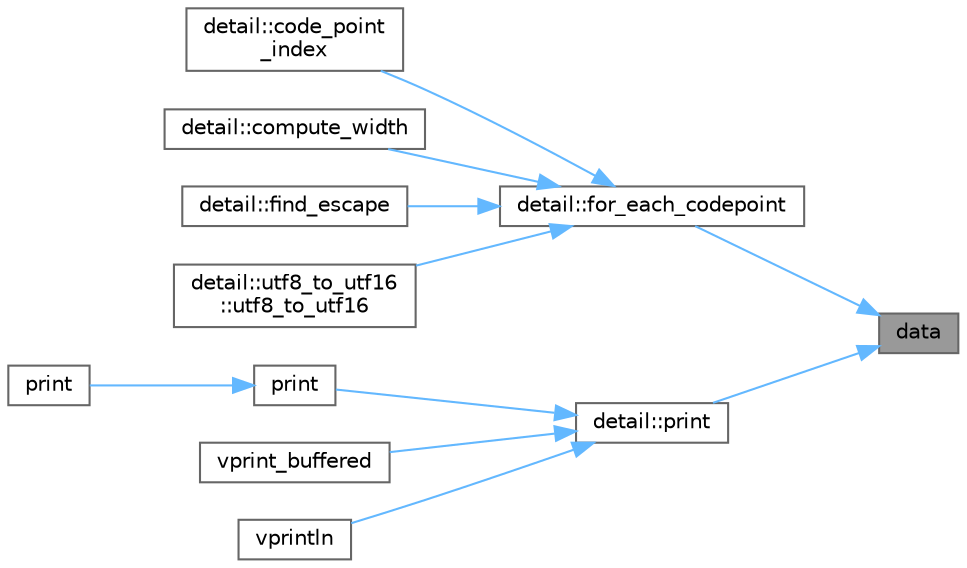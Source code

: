 digraph "data"
{
 // LATEX_PDF_SIZE
  bgcolor="transparent";
  edge [fontname=Helvetica,fontsize=10,labelfontname=Helvetica,labelfontsize=10];
  node [fontname=Helvetica,fontsize=10,shape=box,height=0.2,width=0.4];
  rankdir="RL";
  Node1 [id="Node000001",label="data",height=0.2,width=0.4,color="gray40", fillcolor="grey60", style="filled", fontcolor="black",tooltip="Returns a pointer to the string data."];
  Node1 -> Node2 [id="edge1_Node000001_Node000002",dir="back",color="steelblue1",style="solid",tooltip=" "];
  Node2 [id="Node000002",label="detail::for_each_codepoint",height=0.2,width=0.4,color="grey40", fillcolor="white", style="filled",URL="$namespacedetail.html#a9eaa91e3d4139e9d0b119691560d1448",tooltip=" "];
  Node2 -> Node3 [id="edge2_Node000002_Node000003",dir="back",color="steelblue1",style="solid",tooltip=" "];
  Node3 [id="Node000003",label="detail::code_point\l_index",height=0.2,width=0.4,color="grey40", fillcolor="white", style="filled",URL="$namespacedetail.html#aecb4aa6caa07864c7d60927ced8b685a",tooltip=" "];
  Node2 -> Node4 [id="edge3_Node000002_Node000004",dir="back",color="steelblue1",style="solid",tooltip=" "];
  Node4 [id="Node000004",label="detail::compute_width",height=0.2,width=0.4,color="grey40", fillcolor="white", style="filled",URL="$namespacedetail.html#a7475fe761a7eca15f3f2fd32523fa3ee",tooltip=" "];
  Node2 -> Node5 [id="edge4_Node000002_Node000005",dir="back",color="steelblue1",style="solid",tooltip=" "];
  Node5 [id="Node000005",label="detail::find_escape",height=0.2,width=0.4,color="grey40", fillcolor="white", style="filled",URL="$namespacedetail.html#aa5fbf29311a174ca62a5005e505dd2db",tooltip=" "];
  Node2 -> Node6 [id="edge5_Node000002_Node000006",dir="back",color="steelblue1",style="solid",tooltip=" "];
  Node6 [id="Node000006",label="detail::utf8_to_utf16\l::utf8_to_utf16",height=0.2,width=0.4,color="grey40", fillcolor="white", style="filled",URL="$classdetail_1_1utf8__to__utf16.html#a2d988eb59da7e96f717d4acc01a3b49f",tooltip=" "];
  Node1 -> Node7 [id="edge6_Node000001_Node000007",dir="back",color="steelblue1",style="solid",tooltip=" "];
  Node7 [id="Node000007",label="detail::print",height=0.2,width=0.4,color="grey40", fillcolor="white", style="filled",URL="$namespacedetail.html#a1e3691c4956c31a727890b0a5f87a534",tooltip=" "];
  Node7 -> Node8 [id="edge7_Node000007_Node000008",dir="back",color="steelblue1",style="solid",tooltip=" "];
  Node8 [id="Node000008",label="print",height=0.2,width=0.4,color="grey40", fillcolor="white", style="filled",URL="$bundled_2compile_8h.html#adf435cfcb84b50915e45b1760e8e8413",tooltip=" "];
  Node8 -> Node9 [id="edge8_Node000008_Node000009",dir="back",color="steelblue1",style="solid",tooltip=" "];
  Node9 [id="Node000009",label="print",height=0.2,width=0.4,color="grey40", fillcolor="white", style="filled",URL="$bundled_2compile_8h.html#ad201fe88c6f003bb2e5fa77c3062f07b",tooltip=" "];
  Node7 -> Node10 [id="edge9_Node000007_Node000010",dir="back",color="steelblue1",style="solid",tooltip=" "];
  Node10 [id="Node000010",label="vprint_buffered",height=0.2,width=0.4,color="grey40", fillcolor="white", style="filled",URL="$format-inl_8h.html#a3774f0f4816097d469f11407f83ee394",tooltip=" "];
  Node7 -> Node11 [id="edge10_Node000007_Node000011",dir="back",color="steelblue1",style="solid",tooltip=" "];
  Node11 [id="Node000011",label="vprintln",height=0.2,width=0.4,color="grey40", fillcolor="white", style="filled",URL="$format-inl_8h.html#a71033730e1d1c2c72b7905f21929df93",tooltip=" "];
}
